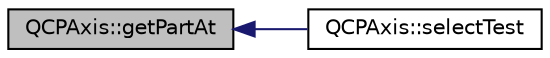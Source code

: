 digraph "QCPAxis::getPartAt"
{
  edge [fontname="Helvetica",fontsize="10",labelfontname="Helvetica",labelfontsize="10"];
  node [fontname="Helvetica",fontsize="10",shape=record];
  rankdir="LR";
  Node277 [label="QCPAxis::getPartAt",height=0.2,width=0.4,color="black", fillcolor="grey75", style="filled", fontcolor="black"];
  Node277 -> Node278 [dir="back",color="midnightblue",fontsize="10",style="solid",fontname="Helvetica"];
  Node278 [label="QCPAxis::selectTest",height=0.2,width=0.4,color="black", fillcolor="white", style="filled",URL="$class_q_c_p_axis.html#a48e4f1bafd1826ba2ad46b691205bb90"];
}
